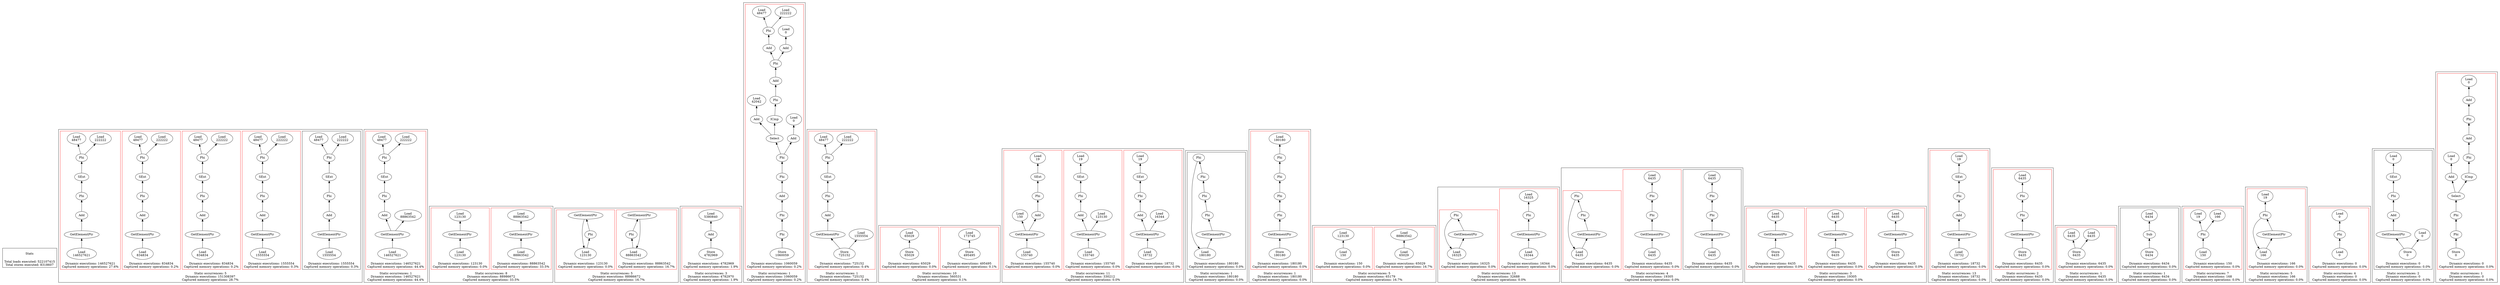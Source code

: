 strict digraph {
rankdir=BT
subgraph {
Stats [shape=plaintext]
cluster=true
label="Total loads executed: 522107415\nTotal stores executed: 8318607"
}
subgraph {
subgraph {
"0_0_366" [label="Phi"]
"0_0_360" [label="Load\n48477"]
"0_0_366" -> "0_0_360"
"0_0_401" [label="Add"]
"0_0_400" [label="Phi"]
"0_0_401" -> "0_0_400"
"0_0_402" [label="GetElementPtr"]
"0_0_402" -> "0_0_401"
{
rank=min
"0_0_403" [label="Load\n1555554"]
}
"0_0_403" -> "0_0_402"
"0_0_370" [label="SExt"]
"0_0_400" -> "0_0_370"
"0_0_523" [label="Load\n222222"]
"0_0_366" -> "0_0_523"
"0_0_370" -> "0_0_366"
cluster=true
label="Dynamic executions: 1555554\nCaptured memory operations: 0.3%"
}
subgraph {
{
rank=min
"0_1_405" [label="Load\n1555554"]
}
"0_1_404" [label="GetElementPtr"]
"0_1_405" -> "0_1_404"
"0_1_401" [label="Add"]
"0_1_404" -> "0_1_401"
"0_1_366" [label="Phi"]
"0_1_360" [label="Load\n48477"]
"0_1_366" -> "0_1_360"
"0_1_400" [label="Phi"]
"0_1_401" -> "0_1_400"
"0_1_370" [label="SExt"]
"0_1_400" -> "0_1_370"
"0_1_523" [label="Load\n222222"]
"0_1_366" -> "0_1_523"
"0_1_370" -> "0_1_366"
cluster=true
label="Dynamic executions: 1555554\nCaptured memory operations: 0.3%"
color=red
}
subgraph {
"0_2_366" [label="Phi"]
"0_2_360" [label="Load\n48477"]
"0_2_366" -> "0_2_360"
"0_2_418" [label="GetElementPtr"]
"0_2_417" [label="Add"]
"0_2_418" -> "0_2_417"
"0_2_414" [label="Phi"]
"0_2_417" -> "0_2_414"
"0_2_370" [label="SExt"]
"0_2_414" -> "0_2_370"
{
rank=min
"0_2_419" [label="Load\n834834"]
}
"0_2_419" -> "0_2_418"
"0_2_523" [label="Load\n222222"]
"0_2_366" -> "0_2_523"
"0_2_370" -> "0_2_366"
cluster=true
label="Dynamic executions: 834834\nCaptured memory operations: 0.2%"
color=red
}
subgraph {
"0_3_366" [label="Phi"]
"0_3_360" [label="Load\n48477"]
"0_3_366" -> "0_3_360"
"0_3_420" [label="GetElementPtr"]
"0_3_417" [label="Add"]
"0_3_420" -> "0_3_417"
"0_3_414" [label="Phi"]
"0_3_417" -> "0_3_414"
"0_3_370" [label="SExt"]
"0_3_414" -> "0_3_370"
{
rank=min
"0_3_421" [label="Load\n834834"]
}
"0_3_421" -> "0_3_420"
"0_3_523" [label="Load\n222222"]
"0_3_366" -> "0_3_523"
"0_3_370" -> "0_3_366"
cluster=true
label="Dynamic executions: 834834\nCaptured memory operations: 0.2%"
color=red
}
subgraph {
"0_4_460" [label="Add"]
"0_4_457" [label="Phi"]
"0_4_460" -> "0_4_457"
{
rank=min
"0_4_464" [label="Load\n146527621"]
}
"0_4_463" [label="GetElementPtr"]
"0_4_464" -> "0_4_463"
"0_4_366" [label="Phi"]
"0_4_360" [label="Load\n48477"]
"0_4_366" -> "0_4_360"
"0_4_463" -> "0_4_460"
"0_4_523" [label="Load\n222222"]
"0_4_366" -> "0_4_523"
"0_4_370" [label="SExt"]
"0_4_457" -> "0_4_370"
"0_4_370" -> "0_4_366"
cluster=true
label="Dynamic executions: 146527621\nCaptured memory operations: 27.6%"
color=red
}
cluster=true
label="Static occurrences: 5\nDynamic executions: 151308397\nCaptured memory operations: 28.7%"
}
subgraph {
subgraph {
"1_0_460" [label="Add"]
"1_0_457" [label="Phi"]
"1_0_460" -> "1_0_457"
"1_0_461" [label="GetElementPtr"]
"1_0_455" [label="Load\n88863542"]
"1_0_461" -> "1_0_455"
"1_0_366" [label="Phi"]
"1_0_360" [label="Load\n48477"]
"1_0_366" -> "1_0_360"
{
rank=min
"1_0_462" [label="Load\n146527621"]
}
"1_0_462" -> "1_0_461"
"1_0_461" -> "1_0_460"
"1_0_523" [label="Load\n222222"]
"1_0_366" -> "1_0_523"
"1_0_370" [label="SExt"]
"1_0_457" -> "1_0_370"
"1_0_370" -> "1_0_366"
cluster=true
label="Dynamic executions: 146527621\nCaptured memory operations: 44.4%"
color=red
}
cluster=true
label="Static occurrences: 1\nDynamic executions: 146527621\nCaptured memory operations: 44.4%"
}
subgraph {
subgraph {
"2_4_454" [label="GetElementPtr"]
"2_4_453" [label="Load\n88863542"]
"2_4_454" -> "2_4_453"
{
rank=min
"2_4_455" [label="Load\n88863542"]
}
"2_4_455" -> "2_4_454"
cluster=true
label="Dynamic executions: 88863542\nCaptured memory operations: 33.5%"
color=red
}
subgraph {
"2_7_1034" [label="GetElementPtr"]
"2_7_1033" [label="Load\n123130"]
"2_7_1034" -> "2_7_1033"
{
rank=min
"2_7_1035" [label="Load\n123130"]
}
"2_7_1035" -> "2_7_1034"
cluster=true
label="Dynamic executions: 123130\nCaptured memory operations: 0.0%"
color=red
}
cluster=true
label="Static occurrences: 8\nDynamic executions: 88986672\nCaptured memory operations: 33.5%"
}
subgraph {
subgraph {
{
rank=min
"3_1_453" [label="Load\n88863542"]
}
"3_1_452" [label="Phi"]
"3_1_453" -> "3_1_452"
"3_1_471" [label="GetElementPtr"]
"3_1_471" -> "3_1_453"
"3_1_452" -> "3_1_471"
cluster=true
label="Dynamic executions: 88863542\nCaptured memory operations: 16.7%"
color=red
}
subgraph {
"3_4_1032" [label="Phi"]
"3_4_1051" [label="GetElementPtr"]
"3_4_1032" -> "3_4_1051"
{
rank=min
"3_4_1033" [label="Load\n123130"]
}
"3_4_1033" -> "3_4_1032"
"3_4_1051" -> "3_4_1033"
cluster=true
label="Dynamic executions: 123130\nCaptured memory operations: 0.0%"
color=red
}
cluster=true
label="Static occurrences: 5\nDynamic executions: 88986672\nCaptured memory operations: 16.7%"
}
subgraph {
subgraph {
{
rank=min
"4_2_578" [label="Store\n4782969"]
}
"4_2_577" [label="Add"]
"4_2_578" -> "4_2_577"
"4_2_570" [label="Load\n5380840"]
"4_2_577" -> "4_2_570"
cluster=true
label="Dynamic executions: 4782969\nCaptured memory operations: 1.9%"
color=red
}
cluster=true
label="Static occurrences: 3\nDynamic executions: 4782970\nCaptured memory operations: 1.9%"
}
subgraph {
subgraph {
"5_0_518" [label="Phi"]
"5_0_516" [label="Add"]
"5_0_518" -> "5_0_516"
"5_0_519" [label="Phi"]
"5_0_515" [label="Select"]
"5_0_519" -> "5_0_515"
"5_0_514" [label="Add"]
"5_0_515" -> "5_0_514"
"5_0_366" [label="Phi"]
"5_0_360" [label="Load\n48477"]
"5_0_366" -> "5_0_360"
"5_0_373" [label="ICmp"]
"5_0_369" [label="Phi"]
"5_0_373" -> "5_0_369"
"5_0_359" [label="Phi"]
"5_0_528" [label="Add"]
"5_0_359" -> "5_0_528"
"5_0_485" [label="Add"]
"5_0_519" -> "5_0_485"
"5_0_368" [label="Phi"]
"5_0_368" -> "5_0_359"
"5_0_526" [label="Phi"]
"5_0_528" -> "5_0_526"
{
rank=min
"5_0_394" [label="Store\n1060059"]
}
"5_0_394" -> "5_0_368"
"5_0_526" -> "5_0_519"
"5_0_483" [label="Add"]
"5_0_482" [label="Load\n0"]
"5_0_483" -> "5_0_482"
"5_0_516" -> "5_0_366"
"5_0_522" [label="Add"]
"5_0_369" -> "5_0_522"
"5_0_515" -> "5_0_373"
"5_0_518" -> "5_0_483"
"5_0_523" [label="Load\n222222"]
"5_0_366" -> "5_0_523"
"5_0_522" -> "5_0_518"
"5_0_513" [label="Load\n42042"]
"5_0_514" -> "5_0_513"
"5_0_484" [label="Load\n0"]
"5_0_485" -> "5_0_484"
cluster=true
label="Dynamic executions: 1060059\nCaptured memory operations: 0.2%"
color=red
}
cluster=true
label="Static occurrences: 1\nDynamic executions: 1060059\nCaptured memory operations: 0.2%"
}
subgraph {
subgraph {
{
rank=min
"6_0_408" [label="Store\n725152"]
}
"6_0_402" [label="GetElementPtr"]
"6_0_408" -> "6_0_402"
"6_0_405" [label="Load\n1555554"]
"6_0_408" -> "6_0_405"
"6_0_366" [label="Phi"]
"6_0_360" [label="Load\n48477"]
"6_0_366" -> "6_0_360"
"6_0_401" [label="Add"]
"6_0_400" [label="Phi"]
"6_0_401" -> "6_0_400"
"6_0_402" -> "6_0_401"
"6_0_370" [label="SExt"]
"6_0_400" -> "6_0_370"
"6_0_523" [label="Load\n222222"]
"6_0_366" -> "6_0_523"
"6_0_370" -> "6_0_366"
cluster=true
label="Dynamic executions: 725152\nCaptured memory operations: 0.4%"
color=red
}
cluster=true
label="Static occurrences: 1\nDynamic executions: 725152\nCaptured memory operations: 0.4%"
}
subgraph {
subgraph {
{
rank=min
"7_1_388" [label="Store\n495495"]
}
"7_1_375" [label="Load\n173745"]
"7_1_388" -> "7_1_375"
cluster=true
label="Dynamic executions: 495495\nCaptured memory operations: 0.1%"
color=red
}
subgraph {
{
rank=min
"7_2_474" [label="Store\n65029"]
}
"7_2_473" [label="Load\n65029"]
"7_2_474" -> "7_2_473"
cluster=true
label="Dynamic executions: 65029\nCaptured memory operations: 0.0%"
color=red
}
cluster=true
label="Static occurrences: 10\nDynamic executions: 560531\nCaptured memory operations: 0.1%"
}
subgraph {
subgraph {
"8_8_1007" [label="GetElementPtr"]
"8_8_1006" [label="Add"]
"8_8_1007" -> "8_8_1006"
"8_8_1003" [label="Phi"]
"8_8_997" [label="SExt"]
"8_8_1003" -> "8_8_997"
{
rank=min
"8_8_1008" [label="Load\n18732"]
}
"8_8_1008" -> "8_8_1007"
"8_8_996" [label="Load\n19"]
"8_8_997" -> "8_8_996"
"8_8_1001" [label="Load\n16344"]
"8_8_1007" -> "8_8_1001"
"8_8_1006" -> "8_8_1003"
cluster=true
label="Dynamic executions: 18732\nCaptured memory operations: 0.0%"
color=red
}
subgraph {
"8_9_1041" [label="GetElementPtr"]
"8_9_1040" [label="Add"]
"8_9_1041" -> "8_9_1040"
"8_9_1037" [label="Phi"]
"8_9_997" [label="SExt"]
"8_9_1037" -> "8_9_997"
"8_9_1040" -> "8_9_1037"
"8_9_996" [label="Load\n19"]
"8_9_997" -> "8_9_996"
"8_9_1035" [label="Load\n123130"]
"8_9_1041" -> "8_9_1035"
{
rank=min
"8_9_1042" [label="Load\n155740"]
}
"8_9_1042" -> "8_9_1041"
cluster=true
label="Dynamic executions: 155740\nCaptured memory operations: 0.0%"
color=red
}
subgraph {
{
rank=min
"8_10_1044" [label="Load\n155740"]
}
"8_10_1043" [label="GetElementPtr"]
"8_10_1044" -> "8_10_1043"
"8_10_1030" [label="Load\n150"]
"8_10_1043" -> "8_10_1030"
"8_10_1037" [label="Phi"]
"8_10_997" [label="SExt"]
"8_10_1037" -> "8_10_997"
"8_10_1040" [label="Add"]
"8_10_1040" -> "8_10_1037"
"8_10_996" [label="Load\n19"]
"8_10_997" -> "8_10_996"
"8_10_1043" -> "8_10_1040"
cluster=true
label="Dynamic executions: 155740\nCaptured memory operations: 0.0%"
color=red
}
cluster=true
label="Static occurrences: 11\nDynamic executions: 330212\nCaptured memory operations: 0.0%"
}
subgraph {
subgraph {
"9_0_367" [label="Phi"]
"9_0_358" [label="Phi"]
"9_0_367" -> "9_0_358"
"9_0_520" [label="Phi"]
{
rank=min
"9_0_448" [label="Load\n180180"]
}
"9_0_520" -> "9_0_448"
"9_0_527" [label="Phi"]
"9_0_527" -> "9_0_520"
"9_0_430" [label="GetElementPtr"]
"9_0_430" -> "9_0_367"
"9_0_448" -> "9_0_430"
"9_0_358" -> "9_0_527"
cluster=true
label="Dynamic executions: 180180\nCaptured memory operations: 0.0%"
}
cluster=true
label="Static occurrences: 1\nDynamic executions: 180180\nCaptured memory operations: 0.0%"
}
subgraph {
subgraph {
"10_0_367" [label="Phi"]
"10_0_358" [label="Phi"]
"10_0_367" -> "10_0_358"
"10_0_520" [label="Phi"]
"10_0_448" [label="Load\n180180"]
"10_0_520" -> "10_0_448"
"10_0_527" [label="Phi"]
"10_0_527" -> "10_0_520"
{
rank=min
"10_0_431" [label="Store\n180180"]
}
"10_0_430" [label="GetElementPtr"]
"10_0_431" -> "10_0_430"
"10_0_430" -> "10_0_367"
"10_0_358" -> "10_0_527"
cluster=true
label="Dynamic executions: 180180\nCaptured memory operations: 0.0%"
color=red
}
cluster=true
label="Static occurrences: 1\nDynamic executions: 180180\nCaptured memory operations: 0.0%"
}
subgraph {
subgraph {
{
rank=min
"11_1_473" [label="Load\n65029"]
}
"11_1_453" [label="Load\n88863542"]
"11_1_473" -> "11_1_453"
cluster=true
label="Dynamic executions: 65029\nCaptured memory operations: 16.7%"
color=red
}
subgraph {
{
rank=min
"11_4_1053" [label="Load\n150"]
}
"11_4_1033" [label="Load\n123130"]
"11_4_1053" -> "11_4_1033"
cluster=true
label="Dynamic executions: 150\nCaptured memory operations: 0.0%"
color=red
}
cluster=true
label="Static occurrences: 5\nDynamic executions: 65179\nCaptured memory operations: 16.7%"
}
subgraph {
subgraph {
"12_10_1000" [label="GetElementPtr"]
"12_10_999" [label="Phi"]
"12_10_1000" -> "12_10_999"
"12_10_1019" [label="Load\n16325"]
"12_10_999" -> "12_10_1019"
{
rank=min
"12_10_1001" [label="Load\n16344"]
}
"12_10_1001" -> "12_10_1000"
cluster=true
label="Dynamic executions: 16344\nCaptured memory operations: 0.0%"
color=red
}
subgraph {
"12_11_1018" [label="GetElementPtr"]
"12_11_999" [label="Phi"]
"12_11_1018" -> "12_11_999"
{
rank=min
"12_11_1019" [label="Load\n16325"]
}
"12_11_999" -> "12_11_1019"
"12_11_1019" -> "12_11_1018"
cluster=true
label="Dynamic executions: 16325\nCaptured memory operations: 0.0%"
color=red
}
cluster=true
label="Static occurrences: 13\nDynamic executions: 32688\nCaptured memory operations: 0.0%"
}
subgraph {
subgraph {
"13_0_610" [label="GetElementPtr"]
"13_0_562" [label="Phi"]
"13_0_610" -> "13_0_562"
"13_0_678" [label="Phi"]
"13_0_643" [label="Load\n6435"]
"13_0_678" -> "13_0_643"
{
rank=min
"13_0_632" [label="Load\n6435"]
}
"13_0_632" -> "13_0_610"
"13_0_562" -> "13_0_678"
cluster=true
label="Dynamic executions: 6435\nCaptured memory operations: 0.0%"
}
subgraph {
"13_1_610" [label="GetElementPtr"]
"13_1_562" [label="Phi"]
"13_1_610" -> "13_1_562"
"13_1_678" [label="Phi"]
"13_1_643" [label="Load\n6435"]
"13_1_678" -> "13_1_643"
{
rank=min
"13_1_636" [label="Load\n6435"]
}
"13_1_636" -> "13_1_610"
"13_1_562" -> "13_1_678"
cluster=true
label="Dynamic executions: 6435\nCaptured memory operations: 0.0%"
color=red
}
subgraph {
"13_2_610" [label="GetElementPtr"]
"13_2_562" [label="Phi"]
"13_2_610" -> "13_2_562"
"13_2_678" [label="Phi"]
{
rank=min
"13_2_643" [label="Load\n6435"]
}
"13_2_678" -> "13_2_643"
"13_2_643" -> "13_2_610"
"13_2_562" -> "13_2_678"
cluster=true
label="Dynamic executions: 6435\nCaptured memory operations: 0.0%"
color=red
}
cluster=true
label="Static occurrences: 4\nDynamic executions: 19305\nCaptured memory operations: 0.0%"
}
subgraph {
subgraph {
"14_0_633" [label="GetElementPtr"]
"14_0_632" [label="Load\n6435"]
"14_0_633" -> "14_0_632"
{
rank=min
"14_0_634" [label="Store\n6435"]
}
"14_0_634" -> "14_0_633"
cluster=true
label="Dynamic executions: 6435\nCaptured memory operations: 0.0%"
color=red
}
subgraph {
"14_1_637" [label="GetElementPtr"]
"14_1_636" [label="Load\n6435"]
"14_1_637" -> "14_1_636"
{
rank=min
"14_1_638" [label="Store\n6435"]
}
"14_1_638" -> "14_1_637"
cluster=true
label="Dynamic executions: 6435\nCaptured memory operations: 0.0%"
color=red
}
subgraph {
"14_2_641" [label="GetElementPtr"]
"14_2_636" [label="Load\n6435"]
"14_2_641" -> "14_2_636"
{
rank=min
"14_2_642" [label="Store\n6435"]
}
"14_2_642" -> "14_2_641"
cluster=true
label="Dynamic executions: 6435\nCaptured memory operations: 0.0%"
color=red
}
cluster=true
label="Static occurrences: 3\nDynamic executions: 19305\nCaptured memory operations: 0.0%"
}
subgraph {
subgraph {
"15_12_1003" [label="Phi"]
"15_12_997" [label="SExt"]
"15_12_1003" -> "15_12_997"
"15_12_1009" [label="GetElementPtr"]
"15_12_1006" [label="Add"]
"15_12_1009" -> "15_12_1006"
"15_12_996" [label="Load\n19"]
"15_12_997" -> "15_12_996"
{
rank=min
"15_12_1010" [label="Load\n18732"]
}
"15_12_1010" -> "15_12_1009"
"15_12_1006" -> "15_12_1003"
cluster=true
label="Dynamic executions: 18732\nCaptured memory operations: 0.0%"
color=red
}
cluster=true
label="Static occurrences: 13\nDynamic executions: 18732\nCaptured memory operations: 0.0%"
}
subgraph {
subgraph {
"16_0_610" [label="GetElementPtr"]
"16_0_562" [label="Phi"]
"16_0_610" -> "16_0_562"
"16_0_678" [label="Phi"]
"16_0_643" [label="Load\n6435"]
"16_0_678" -> "16_0_643"
{
rank=min
"16_0_611" [label="Store\n6435"]
}
"16_0_611" -> "16_0_610"
"16_0_562" -> "16_0_678"
cluster=true
label="Dynamic executions: 6435\nCaptured memory operations: 0.0%"
color=red
}
cluster=true
label="Static occurrences: 2\nDynamic executions: 6435\nCaptured memory operations: 0.0%"
}
subgraph {
subgraph {
{
rank=min
"17_0_640" [label="Store\n6435"]
}
"17_0_636" [label="Load\n6435"]
"17_0_640" -> "17_0_636"
"17_0_639" [label="Load\n6435"]
"17_0_640" -> "17_0_639"
cluster=true
label="Dynamic executions: 6435\nCaptured memory operations: 0.0%"
color=red
}
cluster=true
label="Static occurrences: 1\nDynamic executions: 6435\nCaptured memory operations: 0.0%"
}
subgraph {
subgraph {
"18_0_537" [label="Sub"]
"18_0_536" [label="Load\n6434"]
"18_0_537" -> "18_0_536"
{
rank=min
"18_0_538" [label="Store\n6434"]
}
"18_0_538" -> "18_0_537"
cluster=true
label="Dynamic executions: 6434\nCaptured memory operations: 0.0%"
}
cluster=true
label="Static occurrences: 1\nDynamic executions: 6434\nCaptured memory operations: 0.0%"
}
subgraph {
subgraph {
"19_5_1025" [label="Phi"]
"19_5_1022" [label="Load\n19"]
"19_5_1025" -> "19_5_1022"
{
rank=min
"19_5_1030" [label="Load\n150"]
}
"19_5_1030" -> "19_5_1025"
"19_5_1027" [label="Load\n166"]
"19_5_1025" -> "19_5_1027"
cluster=true
label="Dynamic executions: 150\nCaptured memory operations: 0.0%"
color=red
}
cluster=true
label="Static occurrences: 7\nDynamic executions: 168\nCaptured memory operations: 0.0%"
}
subgraph {
subgraph {
"20_4_1026" [label="GetElementPtr"]
"20_4_1025" [label="Phi"]
"20_4_1026" -> "20_4_1025"
{
rank=min
"20_4_1027" [label="Load\n166"]
}
"20_4_1027" -> "20_4_1026"
"20_4_1022" [label="Load\n19"]
"20_4_1025" -> "20_4_1022"
"20_4_1025" -> "20_4_1027"
cluster=true
label="Dynamic executions: 166\nCaptured memory operations: 0.0%"
color=red
}
cluster=true
label="Static occurrences: 5\nDynamic executions: 166\nCaptured memory operations: 0.0%"
}
subgraph {
subgraph {
"21_0_197" [label="Phi"]
"21_0_222" [label="Load\n0"]
"21_0_197" -> "21_0_222"
{
rank=min
"21_0_198" [label="Load\n0"]
}
"21_0_198" -> "21_0_197"
cluster=true
label="Dynamic executions: 0\nCaptured memory operations: 0.0%"
color=red
}
cluster=true
label="Static occurrences: 4\nDynamic executions: 0\nCaptured memory operations: 0.0%"
}
subgraph {
subgraph {
"22_0_51" [label="GetElementPtr"]
"22_0_50" [label="Add"]
"22_0_51" -> "22_0_50"
"22_0_49" [label="Phi"]
"22_0_47" [label="SExt"]
"22_0_49" -> "22_0_47"
"22_0_50" -> "22_0_49"
"22_0_44" [label="Load\n0"]
"22_0_47" -> "22_0_44"
{
rank=min
"22_0_57" [label="Store\n0"]
}
"22_0_57" -> "22_0_51"
"22_0_54" [label="Load\n0"]
"22_0_57" -> "22_0_54"
cluster=true
label="Dynamic executions: 0\nCaptured memory operations: 0.0%"
}
cluster=true
label="Static occurrences: 2\nDynamic executions: 0\nCaptured memory operations: 0.0%"
}
subgraph {
subgraph {
{
rank=min
"23_0_732" [label="Store\n0"]
}
"23_0_710" [label="Phi"]
"23_0_732" -> "23_0_710"
"23_0_783" [label="Add"]
"23_0_779" [label="Phi"]
"23_0_783" -> "23_0_779"
"23_0_697" [label="Add"]
"23_0_691" [label="Load\n0"]
"23_0_697" -> "23_0_691"
"23_0_779" -> "23_0_697"
"23_0_777" [label="Select"]
"23_0_696" [label="Add"]
"23_0_777" -> "23_0_696"
"23_0_780" [label="Phi"]
"23_0_780" -> "23_0_777"
"23_0_713" [label="ICmp"]
"23_0_777" -> "23_0_713"
"23_0_711" [label="Phi"]
"23_0_713" -> "23_0_711"
"23_0_710" -> "23_0_780"
"23_0_711" -> "23_0_783"
"23_0_688" [label="Load\n0"]
"23_0_696" -> "23_0_688"
cluster=true
label="Dynamic executions: 0\nCaptured memory operations: 0.0%"
color=red
}
cluster=true
label="Static occurrences: 1\nDynamic executions: 0\nCaptured memory operations: 0.0%"
}
}
